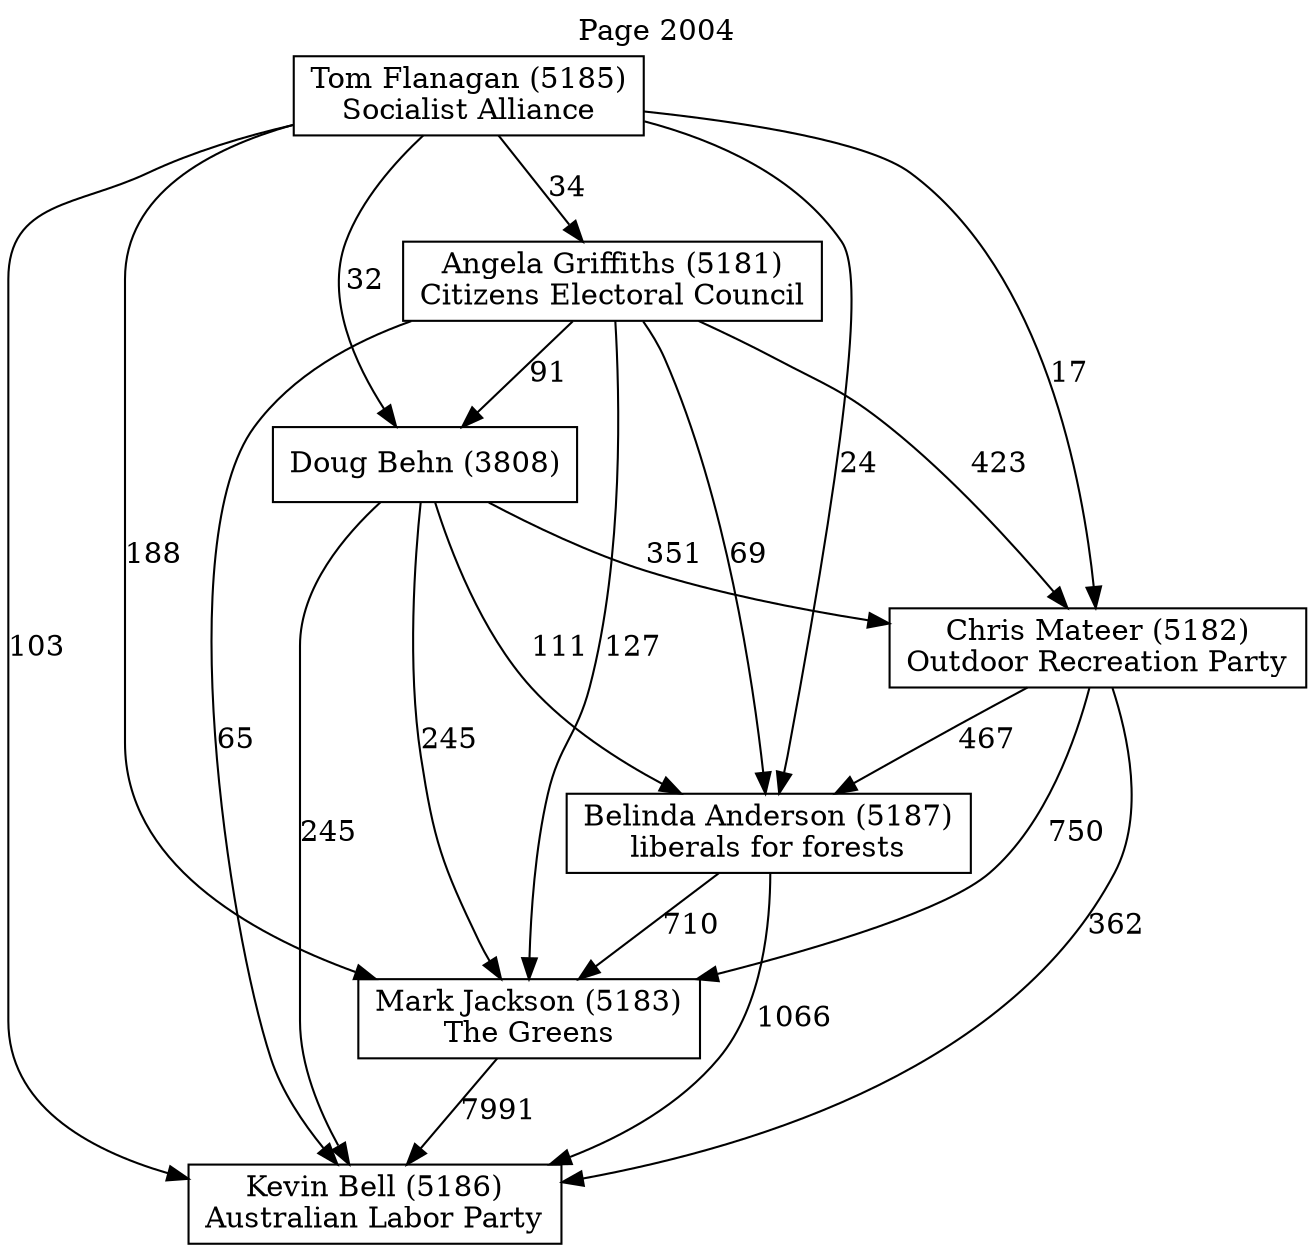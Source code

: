 // House preference flow
digraph "Kevin Bell (5186)_Page_2004" {
	graph [label="Page 2004" labelloc=t mclimit=10]
	node [shape=box]
	"Kevin Bell (5186)" [label="Kevin Bell (5186)
Australian Labor Party"]
	"Mark Jackson (5183)" [label="Mark Jackson (5183)
The Greens"]
	"Belinda Anderson (5187)" [label="Belinda Anderson (5187)
liberals for forests"]
	"Chris Mateer (5182)" [label="Chris Mateer (5182)
Outdoor Recreation Party"]
	"Doug Behn (3808)" [label="Doug Behn (3808)
"]
	"Angela Griffiths (5181)" [label="Angela Griffiths (5181)
Citizens Electoral Council"]
	"Tom Flanagan (5185)" [label="Tom Flanagan (5185)
Socialist Alliance"]
	"Mark Jackson (5183)" -> "Kevin Bell (5186)" [label=7991]
	"Belinda Anderson (5187)" -> "Mark Jackson (5183)" [label=710]
	"Chris Mateer (5182)" -> "Belinda Anderson (5187)" [label=467]
	"Doug Behn (3808)" -> "Chris Mateer (5182)" [label=351]
	"Angela Griffiths (5181)" -> "Doug Behn (3808)" [label=91]
	"Tom Flanagan (5185)" -> "Angela Griffiths (5181)" [label=34]
	"Belinda Anderson (5187)" -> "Kevin Bell (5186)" [label=1066]
	"Chris Mateer (5182)" -> "Kevin Bell (5186)" [label=362]
	"Doug Behn (3808)" -> "Kevin Bell (5186)" [label=245]
	"Angela Griffiths (5181)" -> "Kevin Bell (5186)" [label=65]
	"Tom Flanagan (5185)" -> "Kevin Bell (5186)" [label=103]
	"Tom Flanagan (5185)" -> "Doug Behn (3808)" [label=32]
	"Angela Griffiths (5181)" -> "Chris Mateer (5182)" [label=423]
	"Tom Flanagan (5185)" -> "Chris Mateer (5182)" [label=17]
	"Doug Behn (3808)" -> "Belinda Anderson (5187)" [label=111]
	"Angela Griffiths (5181)" -> "Belinda Anderson (5187)" [label=69]
	"Tom Flanagan (5185)" -> "Belinda Anderson (5187)" [label=24]
	"Chris Mateer (5182)" -> "Mark Jackson (5183)" [label=750]
	"Doug Behn (3808)" -> "Mark Jackson (5183)" [label=245]
	"Angela Griffiths (5181)" -> "Mark Jackson (5183)" [label=127]
	"Tom Flanagan (5185)" -> "Mark Jackson (5183)" [label=188]
}
